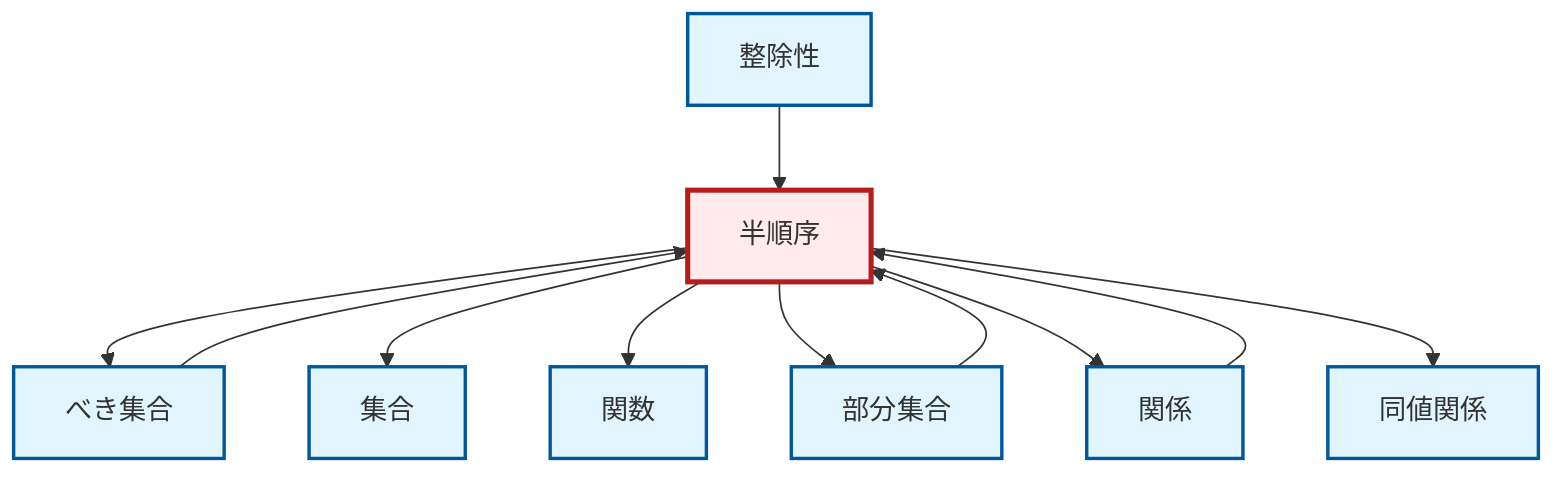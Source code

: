 graph TD
    classDef definition fill:#e1f5fe,stroke:#01579b,stroke-width:2px
    classDef theorem fill:#f3e5f5,stroke:#4a148c,stroke-width:2px
    classDef axiom fill:#fff3e0,stroke:#e65100,stroke-width:2px
    classDef example fill:#e8f5e9,stroke:#1b5e20,stroke-width:2px
    classDef current fill:#ffebee,stroke:#b71c1c,stroke-width:3px
    def-partial-order["半順序"]:::definition
    def-relation["関係"]:::definition
    def-set["集合"]:::definition
    def-equivalence-relation["同値関係"]:::definition
    def-divisibility["整除性"]:::definition
    def-subset["部分集合"]:::definition
    def-function["関数"]:::definition
    def-power-set["べき集合"]:::definition
    def-relation --> def-partial-order
    def-partial-order --> def-power-set
    def-partial-order --> def-set
    def-subset --> def-partial-order
    def-power-set --> def-partial-order
    def-partial-order --> def-function
    def-divisibility --> def-partial-order
    def-partial-order --> def-subset
    def-partial-order --> def-relation
    def-partial-order --> def-equivalence-relation
    class def-partial-order current